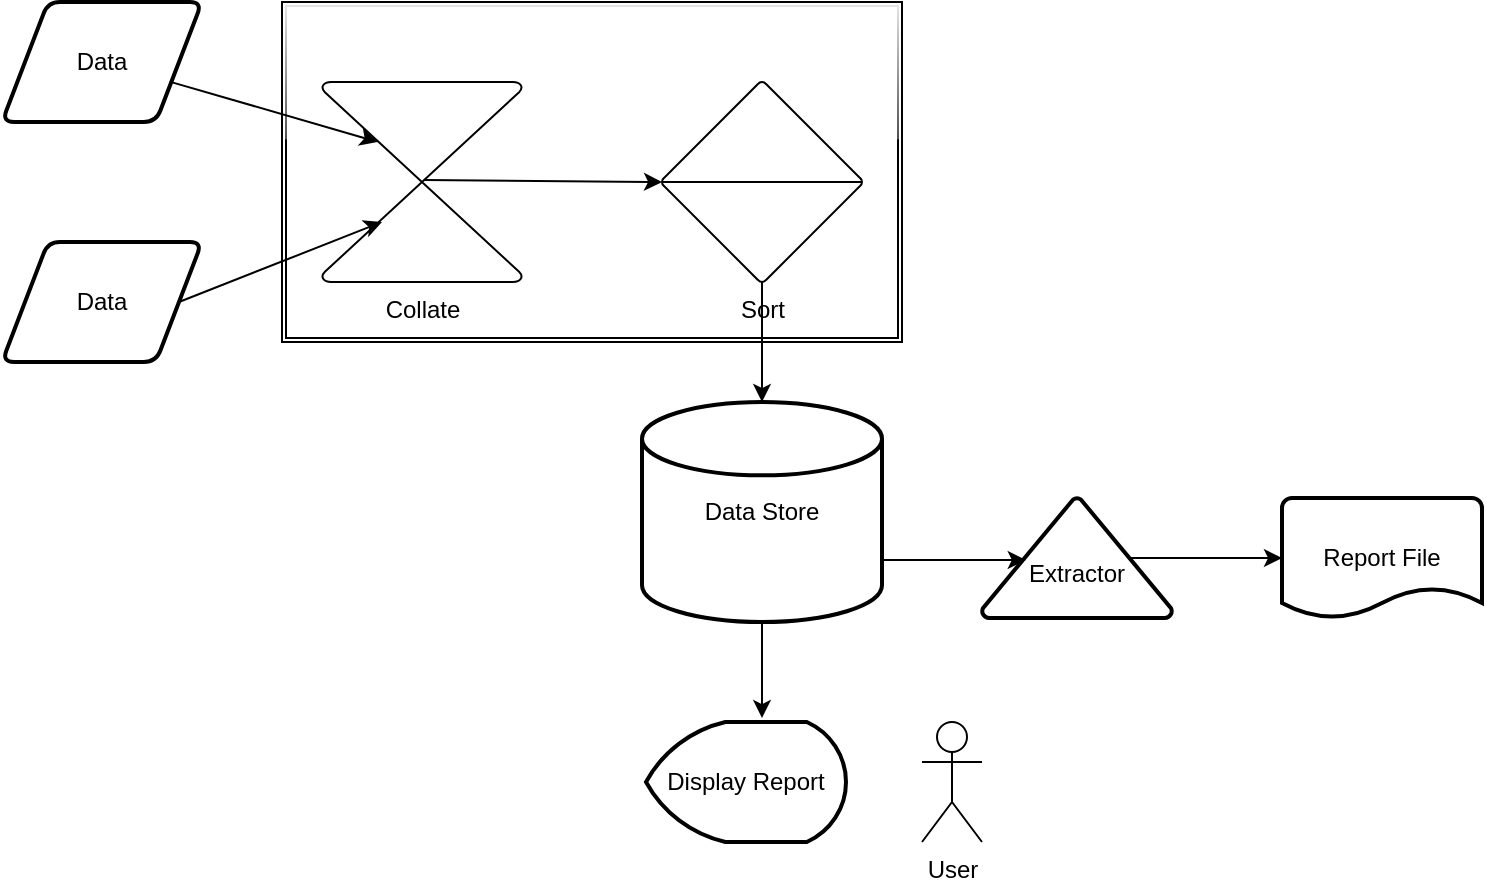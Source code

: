 <mxfile version="20.5.3" type="github">
  <diagram id="Dv2m4bRg06dAzyRW52GT" name="Page-1">
    <mxGraphModel dx="782" dy="706" grid="1" gridSize="10" guides="1" tooltips="1" connect="1" arrows="1" fold="1" page="1" pageScale="1" pageWidth="850" pageHeight="1100" math="0" shadow="0">
      <root>
        <mxCell id="0" />
        <mxCell id="1" parent="0" />
        <mxCell id="V_LgyFV98cW61jW46AYb-23" value="" style="shape=ext;double=1;rounded=0;whiteSpace=wrap;html=1;glass=1;" parent="1" vertex="1">
          <mxGeometry x="220" y="120" width="310" height="170" as="geometry" />
        </mxCell>
        <mxCell id="V_LgyFV98cW61jW46AYb-3" value="Data" style="shape=parallelogram;html=1;strokeWidth=2;perimeter=parallelogramPerimeter;whiteSpace=wrap;rounded=1;arcSize=12;size=0.23;" parent="1" vertex="1">
          <mxGeometry x="80" y="120" width="100" height="60" as="geometry" />
        </mxCell>
        <mxCell id="V_LgyFV98cW61jW46AYb-4" value="Data" style="shape=parallelogram;html=1;strokeWidth=2;perimeter=parallelogramPerimeter;whiteSpace=wrap;rounded=1;arcSize=12;size=0.23;" parent="1" vertex="1">
          <mxGeometry x="80" y="240" width="100" height="60" as="geometry" />
        </mxCell>
        <mxCell id="V_LgyFV98cW61jW46AYb-5" value="Collate" style="verticalLabelPosition=bottom;verticalAlign=top;html=1;shape=mxgraph.flowchart.collate;" parent="1" vertex="1">
          <mxGeometry x="240" y="160" width="100" height="100" as="geometry" />
        </mxCell>
        <mxCell id="V_LgyFV98cW61jW46AYb-6" value="Sort" style="verticalLabelPosition=bottom;verticalAlign=top;html=1;shape=mxgraph.flowchart.sort;" parent="1" vertex="1">
          <mxGeometry x="410" y="160" width="100" height="100" as="geometry" />
        </mxCell>
        <mxCell id="V_LgyFV98cW61jW46AYb-7" value="Data Store" style="strokeWidth=2;html=1;shape=mxgraph.flowchart.database;whiteSpace=wrap;" parent="1" vertex="1">
          <mxGeometry x="400" y="320" width="120" height="110" as="geometry" />
        </mxCell>
        <mxCell id="V_LgyFV98cW61jW46AYb-8" value="&lt;br&gt;Extractor" style="strokeWidth=2;html=1;shape=mxgraph.flowchart.extract_or_measurement;whiteSpace=wrap;" parent="1" vertex="1">
          <mxGeometry x="570" y="368" width="95" height="60" as="geometry" />
        </mxCell>
        <mxCell id="V_LgyFV98cW61jW46AYb-9" value="Report File" style="strokeWidth=2;html=1;shape=mxgraph.flowchart.document2;whiteSpace=wrap;size=0.25;" parent="1" vertex="1">
          <mxGeometry x="720" y="368" width="100" height="60" as="geometry" />
        </mxCell>
        <mxCell id="V_LgyFV98cW61jW46AYb-10" value="Display Report" style="strokeWidth=2;html=1;shape=mxgraph.flowchart.display;whiteSpace=wrap;" parent="1" vertex="1">
          <mxGeometry x="402" y="480" width="100" height="60" as="geometry" />
        </mxCell>
        <mxCell id="V_LgyFV98cW61jW46AYb-11" value="User" style="shape=umlActor;verticalLabelPosition=bottom;verticalAlign=top;outlineConnect=0;html=1;fontColor=default;" parent="1" vertex="1">
          <mxGeometry x="540" y="480" width="30" height="60" as="geometry" />
        </mxCell>
        <mxCell id="V_LgyFV98cW61jW46AYb-12" value="" style="endArrow=classic;html=1;rounded=0;exitX=1;exitY=0.5;exitDx=0;exitDy=0;" parent="1" source="V_LgyFV98cW61jW46AYb-4" edge="1">
          <mxGeometry width="50" height="50" relative="1" as="geometry">
            <mxPoint x="160" y="300" as="sourcePoint" />
            <mxPoint x="270" y="230" as="targetPoint" />
          </mxGeometry>
        </mxCell>
        <mxCell id="V_LgyFV98cW61jW46AYb-13" value="" style="endArrow=classic;html=1;rounded=0;entryX=0.28;entryY=0.3;entryDx=0;entryDy=0;entryPerimeter=0;" parent="1" source="V_LgyFV98cW61jW46AYb-3" target="V_LgyFV98cW61jW46AYb-5" edge="1">
          <mxGeometry width="50" height="50" relative="1" as="geometry">
            <mxPoint x="160" y="200" as="sourcePoint" />
            <mxPoint x="210" y="150" as="targetPoint" />
          </mxGeometry>
        </mxCell>
        <mxCell id="V_LgyFV98cW61jW46AYb-16" value="" style="endArrow=classic;html=1;rounded=0;entryX=0;entryY=0.5;entryDx=0;entryDy=0;entryPerimeter=0;exitX=0.51;exitY=0.49;exitDx=0;exitDy=0;exitPerimeter=0;" parent="1" source="V_LgyFV98cW61jW46AYb-5" target="V_LgyFV98cW61jW46AYb-6" edge="1">
          <mxGeometry width="50" height="50" relative="1" as="geometry">
            <mxPoint x="290" y="240" as="sourcePoint" />
            <mxPoint x="340" y="190" as="targetPoint" />
          </mxGeometry>
        </mxCell>
        <mxCell id="V_LgyFV98cW61jW46AYb-17" value="" style="endArrow=classic;html=1;rounded=0;exitX=0.5;exitY=1;exitDx=0;exitDy=0;exitPerimeter=0;entryX=0.5;entryY=0;entryDx=0;entryDy=0;entryPerimeter=0;" parent="1" source="V_LgyFV98cW61jW46AYb-6" target="V_LgyFV98cW61jW46AYb-7" edge="1">
          <mxGeometry width="50" height="50" relative="1" as="geometry">
            <mxPoint x="430" y="310" as="sourcePoint" />
            <mxPoint x="480" y="260" as="targetPoint" />
          </mxGeometry>
        </mxCell>
        <mxCell id="V_LgyFV98cW61jW46AYb-18" value="" style="endArrow=classic;html=1;rounded=0;entryX=0.58;entryY=-0.033;entryDx=0;entryDy=0;entryPerimeter=0;exitX=0.5;exitY=1;exitDx=0;exitDy=0;exitPerimeter=0;" parent="1" source="V_LgyFV98cW61jW46AYb-7" target="V_LgyFV98cW61jW46AYb-10" edge="1">
          <mxGeometry width="50" height="50" relative="1" as="geometry">
            <mxPoint x="390" y="480" as="sourcePoint" />
            <mxPoint x="440" y="430" as="targetPoint" />
          </mxGeometry>
        </mxCell>
        <mxCell id="V_LgyFV98cW61jW46AYb-19" style="edgeStyle=orthogonalEdgeStyle;rounded=0;orthogonalLoop=1;jettySize=auto;html=1;exitX=0.5;exitY=1;exitDx=0;exitDy=0;exitPerimeter=0;" parent="1" source="V_LgyFV98cW61jW46AYb-10" target="V_LgyFV98cW61jW46AYb-10" edge="1">
          <mxGeometry relative="1" as="geometry" />
        </mxCell>
        <mxCell id="V_LgyFV98cW61jW46AYb-20" value="" style="endArrow=classic;html=1;rounded=0;entryX=0.22;entryY=0.5;entryDx=0;entryDy=0;entryPerimeter=0;" parent="1" edge="1">
          <mxGeometry width="50" height="50" relative="1" as="geometry">
            <mxPoint x="521" y="399" as="sourcePoint" />
            <mxPoint x="591.9" y="399" as="targetPoint" />
          </mxGeometry>
        </mxCell>
        <mxCell id="V_LgyFV98cW61jW46AYb-21" value="" style="endArrow=classic;html=1;rounded=0;entryX=0;entryY=0.5;entryDx=0;entryDy=0;entryPerimeter=0;exitX=0.78;exitY=0.5;exitDx=0;exitDy=0;exitPerimeter=0;" parent="1" source="V_LgyFV98cW61jW46AYb-8" target="V_LgyFV98cW61jW46AYb-9" edge="1">
          <mxGeometry width="50" height="50" relative="1" as="geometry">
            <mxPoint x="660" y="420" as="sourcePoint" />
            <mxPoint x="710" y="370" as="targetPoint" />
          </mxGeometry>
        </mxCell>
      </root>
    </mxGraphModel>
  </diagram>
</mxfile>
